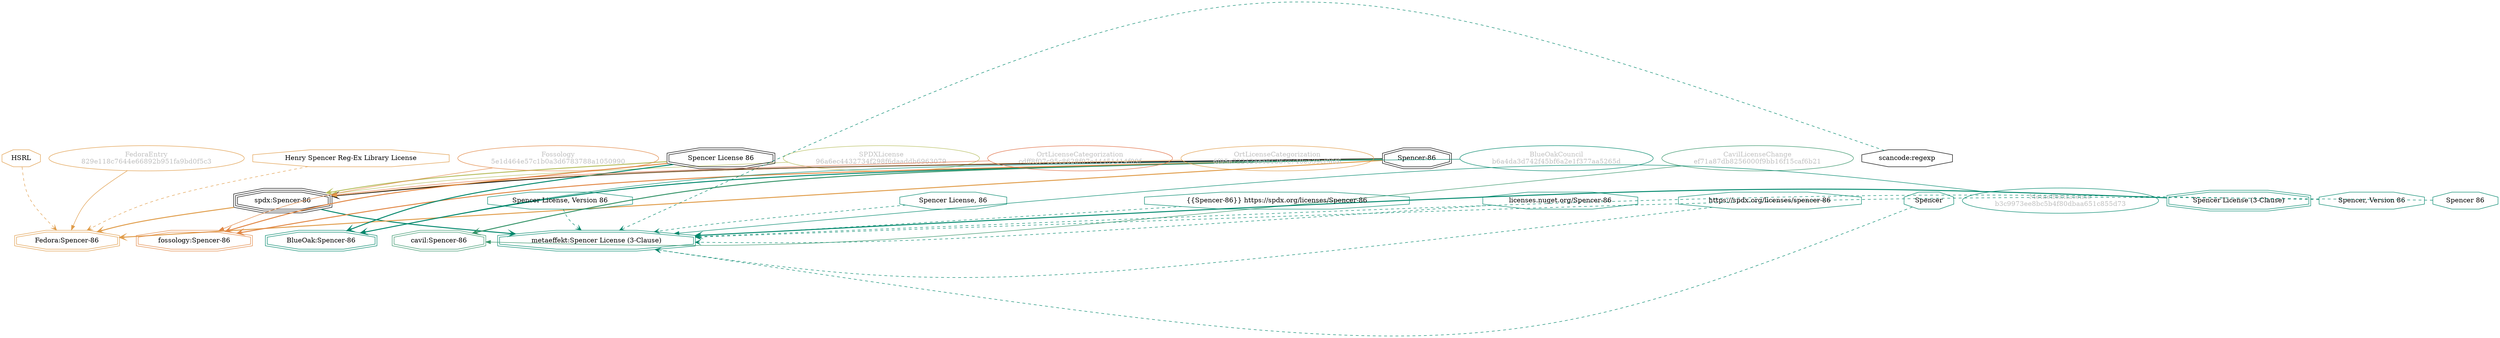 strict digraph {
    node [shape=box];
    graph [splines=curved];
    4006 [label="SPDXLicense\n96a6ec4432734f298f6daaddb6963079"
         ,fontcolor=gray
         ,color="#b8bf62"
         ,fillcolor="beige;1"
         ,shape=ellipse];
    4007 [label="spdx:Spencer-86"
         ,shape=tripleoctagon];
    4008 [label="Spencer-86"
         ,shape=doubleoctagon];
    4009 [label="Spencer License 86"
         ,shape=doubleoctagon];
    8404 [label="FedoraEntry\n829e118c7644e66892b951fa9bd0f5c3"
         ,fontcolor=gray
         ,color="#e09d4b"
         ,fillcolor="beige;1"
         ,shape=ellipse];
    8405 [label="Fedora:Spencer-86"
         ,color="#e09d4b"
         ,shape=doubleoctagon];
    8406 [label="Henry Spencer Reg-Ex Library License"
         ,color="#e09d4b"
         ,shape=octagon];
    8407 [label=HSRL
         ,color="#e09d4b"
         ,shape=octagon];
    9194 [label="BlueOakCouncil\nb6a4da3d742f45bf6a2e1f377aa5265d"
         ,fontcolor=gray
         ,color="#00876c"
         ,fillcolor="beige;1"
         ,shape=ellipse];
    9195 [label="BlueOak:Spencer-86"
         ,color="#00876c"
         ,shape=doubleoctagon];
    22839 [label="scancode:regexp"
          ,shape=octagon];
    27962 [label="Fossology\n5e1d464e57c1b0a3d6783788a1050990"
          ,fontcolor=gray
          ,color="#e18745"
          ,fillcolor="beige;1"
          ,shape=ellipse];
    27963 [label="fossology:Spencer-86"
          ,color="#e18745"
          ,shape=doubleoctagon];
    35217 [label="OrtLicenseCategorization\ncdff8f07c95c8628f07e44451414f09f"
          ,fontcolor=gray
          ,color="#e06f45"
          ,fillcolor="beige;1"
          ,shape=ellipse];
    36253 [label="OrtLicenseCategorization\n6f95e722424e481387c740e539cf96f6"
          ,fontcolor=gray
          ,color="#e09d4b"
          ,fillcolor="beige;1"
          ,shape=ellipse];
    37504 [label="CavilLicenseChange\nef71a87db8256000f9bb16f15caf6b21"
          ,fontcolor=gray
          ,color="#379469"
          ,fillcolor="beige;1"
          ,shape=ellipse];
    37505 [label="cavil:Spencer-86"
          ,color="#379469"
          ,shape=doubleoctagon];
    48291 [label=Spencer
          ,color="#00876c"
          ,shape=octagon];
    48309 [label="MetaeffektLicense\nb3c9973ee8bc5b4f80dbaa651c855d73"
          ,fontcolor=gray
          ,color="#00876c"
          ,fillcolor="beige;1"
          ,shape=ellipse];
    48310 [label="metaeffekt:Spencer License (3-Clause)"
          ,color="#00876c"
          ,shape=doubleoctagon];
    48311 [label="Spencer License (3-Clause)"
          ,color="#00876c"
          ,shape=doubleoctagon];
    48312 [label="Spencer, Version 86"
          ,color="#00876c"
          ,shape=octagon];
    48313 [label="Spencer 86"
          ,color="#00876c"
          ,shape=octagon];
    48314 [label="Spencer License, Version 86"
          ,color="#00876c"
          ,shape=octagon];
    48315 [label="Spencer License, 86"
          ,color="#00876c"
          ,shape=octagon];
    48316 [label="{{Spencer-86}} https://spdx.org/licenses/Spencer-86"
          ,color="#00876c"
          ,shape=octagon];
    48318 [label="licenses.nuget.org/Spencer-86"
          ,color="#00876c"
          ,shape=octagon];
    48319 [label="https://spdx.org/licenses/spencer-86"
          ,color="#00876c"
          ,shape=octagon];
    4006 -> 4007 [weight=0.5
                 ,color="#b8bf62"];
    4007 -> 8405 [style=bold
                 ,arrowhead=vee
                 ,weight=0.7
                 ,color="#e09d4b"];
    4007 -> 48310 [style=bold
                  ,arrowhead=vee
                  ,weight=0.7
                  ,color="#00876c"];
    4008 -> 4007 [style=bold
                 ,arrowhead=vee
                 ,weight=0.7];
    4008 -> 8405 [style=bold
                 ,arrowhead=vee
                 ,weight=0.7
                 ,color="#e09d4b"];
    4008 -> 9195 [style=bold
                 ,arrowhead=vee
                 ,weight=0.7
                 ,color="#00876c"];
    4008 -> 27963 [style=bold
                  ,arrowhead=vee
                  ,weight=0.7
                  ,color="#e18745"];
    4008 -> 37505 [style=bold
                  ,arrowhead=vee
                  ,weight=0.7
                  ,color="#379469"];
    4008 -> 37505 [style=bold
                  ,arrowhead=vee
                  ,weight=0.7
                  ,color="#379469"];
    4009 -> 4007 [style=bold
                 ,arrowhead=vee
                 ,weight=0.7
                 ,color="#b8bf62"];
    4009 -> 9195 [style=bold
                 ,arrowhead=vee
                 ,weight=0.7
                 ,color="#00876c"];
    4009 -> 27963 [style=bold
                  ,arrowhead=vee
                  ,weight=0.7
                  ,color="#e18745"];
    8404 -> 8405 [weight=0.5
                 ,color="#e09d4b"];
    8406 -> 8405 [style=dashed
                 ,arrowhead=vee
                 ,weight=0.5
                 ,color="#e09d4b"];
    8407 -> 8405 [style=dashed
                 ,arrowhead=vee
                 ,weight=0.5
                 ,color="#e09d4b"];
    9194 -> 9195 [weight=0.5
                 ,color="#00876c"];
    22839 -> 48310 [style=dashed
                   ,arrowhead=vee
                   ,weight=0.5
                   ,color="#00876c"];
    27962 -> 27963 [weight=0.5
                   ,color="#e18745"];
    35217 -> 4007 [weight=0.5
                  ,color="#e06f45"];
    36253 -> 4007 [weight=0.5
                  ,color="#e09d4b"];
    37504 -> 37505 [weight=0.5
                   ,color="#379469"];
    48291 -> 48310 [style=dashed
                   ,arrowhead=vee
                   ,weight=0.5
                   ,color="#00876c"];
    48309 -> 48310 [weight=0.5
                   ,color="#00876c"];
    48311 -> 48310 [style=bold
                   ,arrowhead=vee
                   ,weight=0.7
                   ,color="#00876c"];
    48312 -> 48310 [style=dashed
                   ,arrowhead=vee
                   ,weight=0.5
                   ,color="#00876c"];
    48313 -> 48310 [style=dashed
                   ,arrowhead=vee
                   ,weight=0.5
                   ,color="#00876c"];
    48314 -> 48310 [style=dashed
                   ,arrowhead=vee
                   ,weight=0.5
                   ,color="#00876c"];
    48315 -> 48310 [style=dashed
                   ,arrowhead=vee
                   ,weight=0.5
                   ,color="#00876c"];
    48316 -> 48310 [style=dashed
                   ,arrowhead=vee
                   ,weight=0.5
                   ,color="#00876c"];
    48318 -> 48310 [style=dashed
                   ,arrowhead=vee
                   ,weight=0.5
                   ,color="#00876c"];
    48319 -> 48310 [style=dashed
                   ,arrowhead=vee
                   ,weight=0.5
                   ,color="#00876c"];
}
